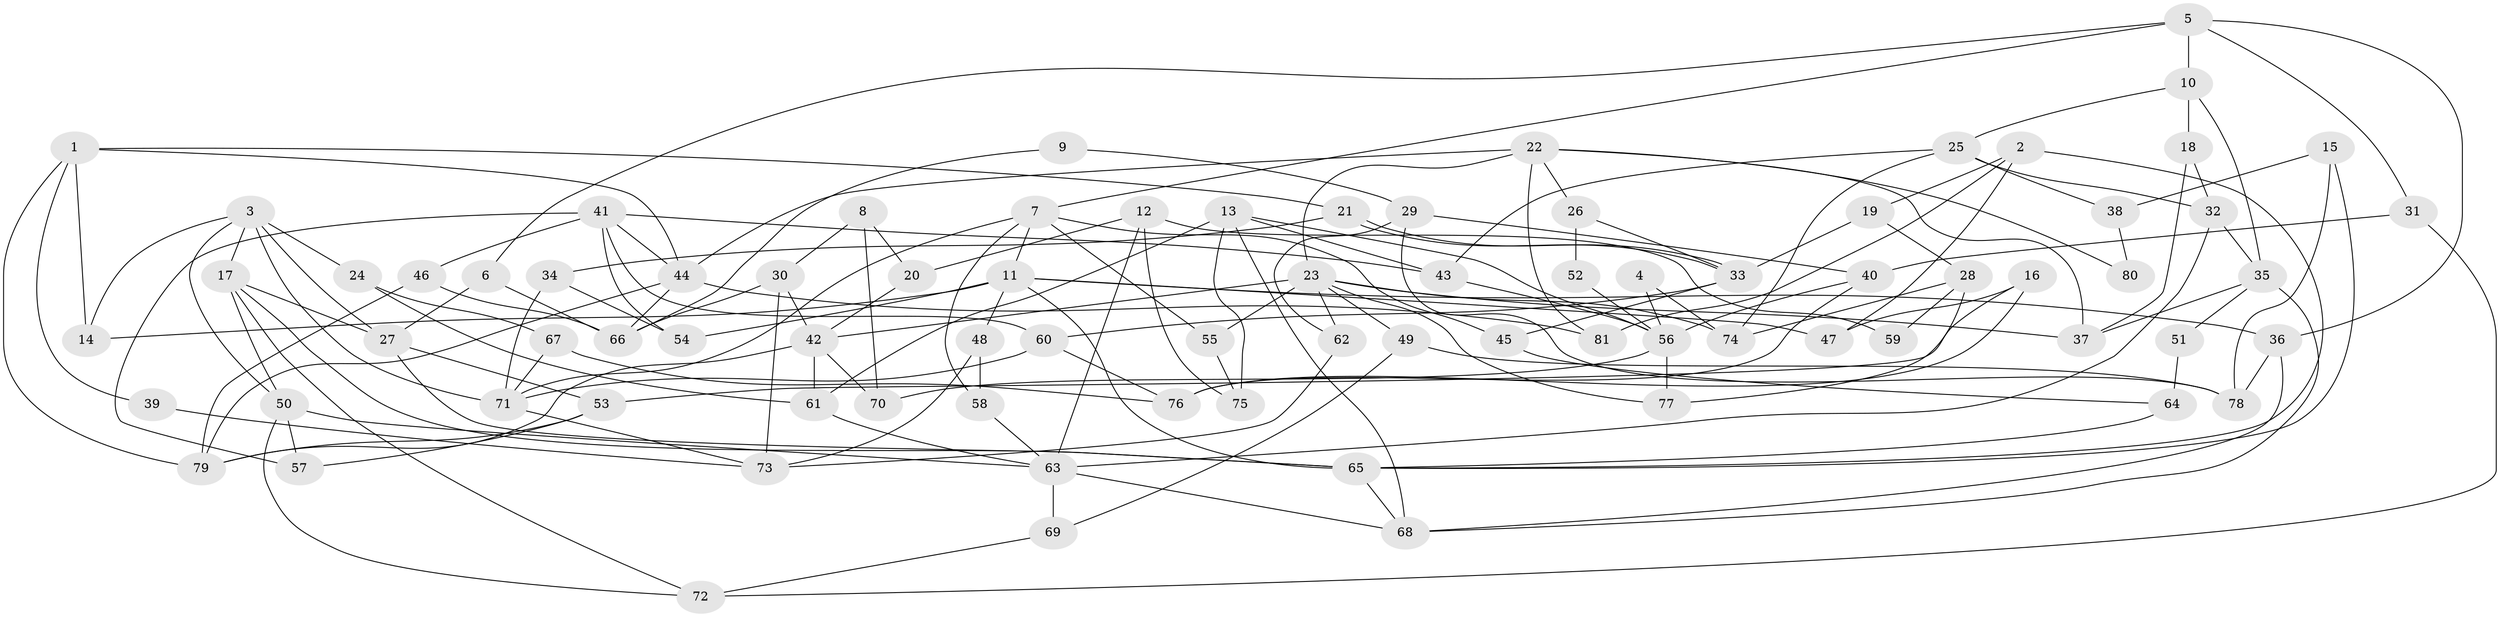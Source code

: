 // Generated by graph-tools (version 1.1) at 2025/02/03/09/25 03:02:01]
// undirected, 81 vertices, 162 edges
graph export_dot {
graph [start="1"]
  node [color=gray90,style=filled];
  1;
  2;
  3;
  4;
  5;
  6;
  7;
  8;
  9;
  10;
  11;
  12;
  13;
  14;
  15;
  16;
  17;
  18;
  19;
  20;
  21;
  22;
  23;
  24;
  25;
  26;
  27;
  28;
  29;
  30;
  31;
  32;
  33;
  34;
  35;
  36;
  37;
  38;
  39;
  40;
  41;
  42;
  43;
  44;
  45;
  46;
  47;
  48;
  49;
  50;
  51;
  52;
  53;
  54;
  55;
  56;
  57;
  58;
  59;
  60;
  61;
  62;
  63;
  64;
  65;
  66;
  67;
  68;
  69;
  70;
  71;
  72;
  73;
  74;
  75;
  76;
  77;
  78;
  79;
  80;
  81;
  1 -- 79;
  1 -- 21;
  1 -- 14;
  1 -- 39;
  1 -- 44;
  2 -- 81;
  2 -- 65;
  2 -- 19;
  2 -- 47;
  3 -- 27;
  3 -- 17;
  3 -- 14;
  3 -- 24;
  3 -- 50;
  3 -- 71;
  4 -- 74;
  4 -- 56;
  5 -- 31;
  5 -- 6;
  5 -- 7;
  5 -- 10;
  5 -- 36;
  6 -- 27;
  6 -- 66;
  7 -- 11;
  7 -- 45;
  7 -- 55;
  7 -- 58;
  7 -- 71;
  8 -- 30;
  8 -- 70;
  8 -- 20;
  9 -- 29;
  9 -- 66;
  10 -- 35;
  10 -- 18;
  10 -- 25;
  11 -- 65;
  11 -- 14;
  11 -- 36;
  11 -- 47;
  11 -- 48;
  11 -- 54;
  12 -- 63;
  12 -- 75;
  12 -- 20;
  12 -- 59;
  13 -- 68;
  13 -- 61;
  13 -- 43;
  13 -- 56;
  13 -- 75;
  15 -- 78;
  15 -- 65;
  15 -- 38;
  16 -- 47;
  16 -- 76;
  16 -- 53;
  17 -- 27;
  17 -- 72;
  17 -- 50;
  17 -- 65;
  18 -- 32;
  18 -- 37;
  19 -- 33;
  19 -- 28;
  20 -- 42;
  21 -- 34;
  21 -- 33;
  21 -- 33;
  22 -- 44;
  22 -- 37;
  22 -- 23;
  22 -- 26;
  22 -- 80;
  22 -- 81;
  23 -- 42;
  23 -- 37;
  23 -- 49;
  23 -- 55;
  23 -- 62;
  23 -- 74;
  23 -- 77;
  24 -- 61;
  24 -- 67;
  25 -- 74;
  25 -- 32;
  25 -- 38;
  25 -- 43;
  26 -- 33;
  26 -- 52;
  27 -- 53;
  27 -- 65;
  28 -- 77;
  28 -- 59;
  28 -- 74;
  29 -- 62;
  29 -- 40;
  29 -- 78;
  30 -- 73;
  30 -- 42;
  30 -- 66;
  31 -- 72;
  31 -- 40;
  32 -- 35;
  32 -- 63;
  33 -- 60;
  33 -- 45;
  34 -- 54;
  34 -- 71;
  35 -- 68;
  35 -- 37;
  35 -- 51;
  36 -- 68;
  36 -- 78;
  38 -- 80;
  39 -- 73;
  40 -- 56;
  40 -- 76;
  41 -- 44;
  41 -- 43;
  41 -- 46;
  41 -- 54;
  41 -- 57;
  41 -- 60;
  42 -- 79;
  42 -- 61;
  42 -- 70;
  43 -- 56;
  44 -- 79;
  44 -- 66;
  44 -- 81;
  45 -- 64;
  46 -- 66;
  46 -- 79;
  48 -- 58;
  48 -- 73;
  49 -- 78;
  49 -- 69;
  50 -- 57;
  50 -- 63;
  50 -- 72;
  51 -- 64;
  52 -- 56;
  53 -- 57;
  53 -- 79;
  55 -- 75;
  56 -- 70;
  56 -- 77;
  58 -- 63;
  60 -- 71;
  60 -- 76;
  61 -- 63;
  62 -- 73;
  63 -- 68;
  63 -- 69;
  64 -- 65;
  65 -- 68;
  67 -- 71;
  67 -- 76;
  69 -- 72;
  71 -- 73;
}
